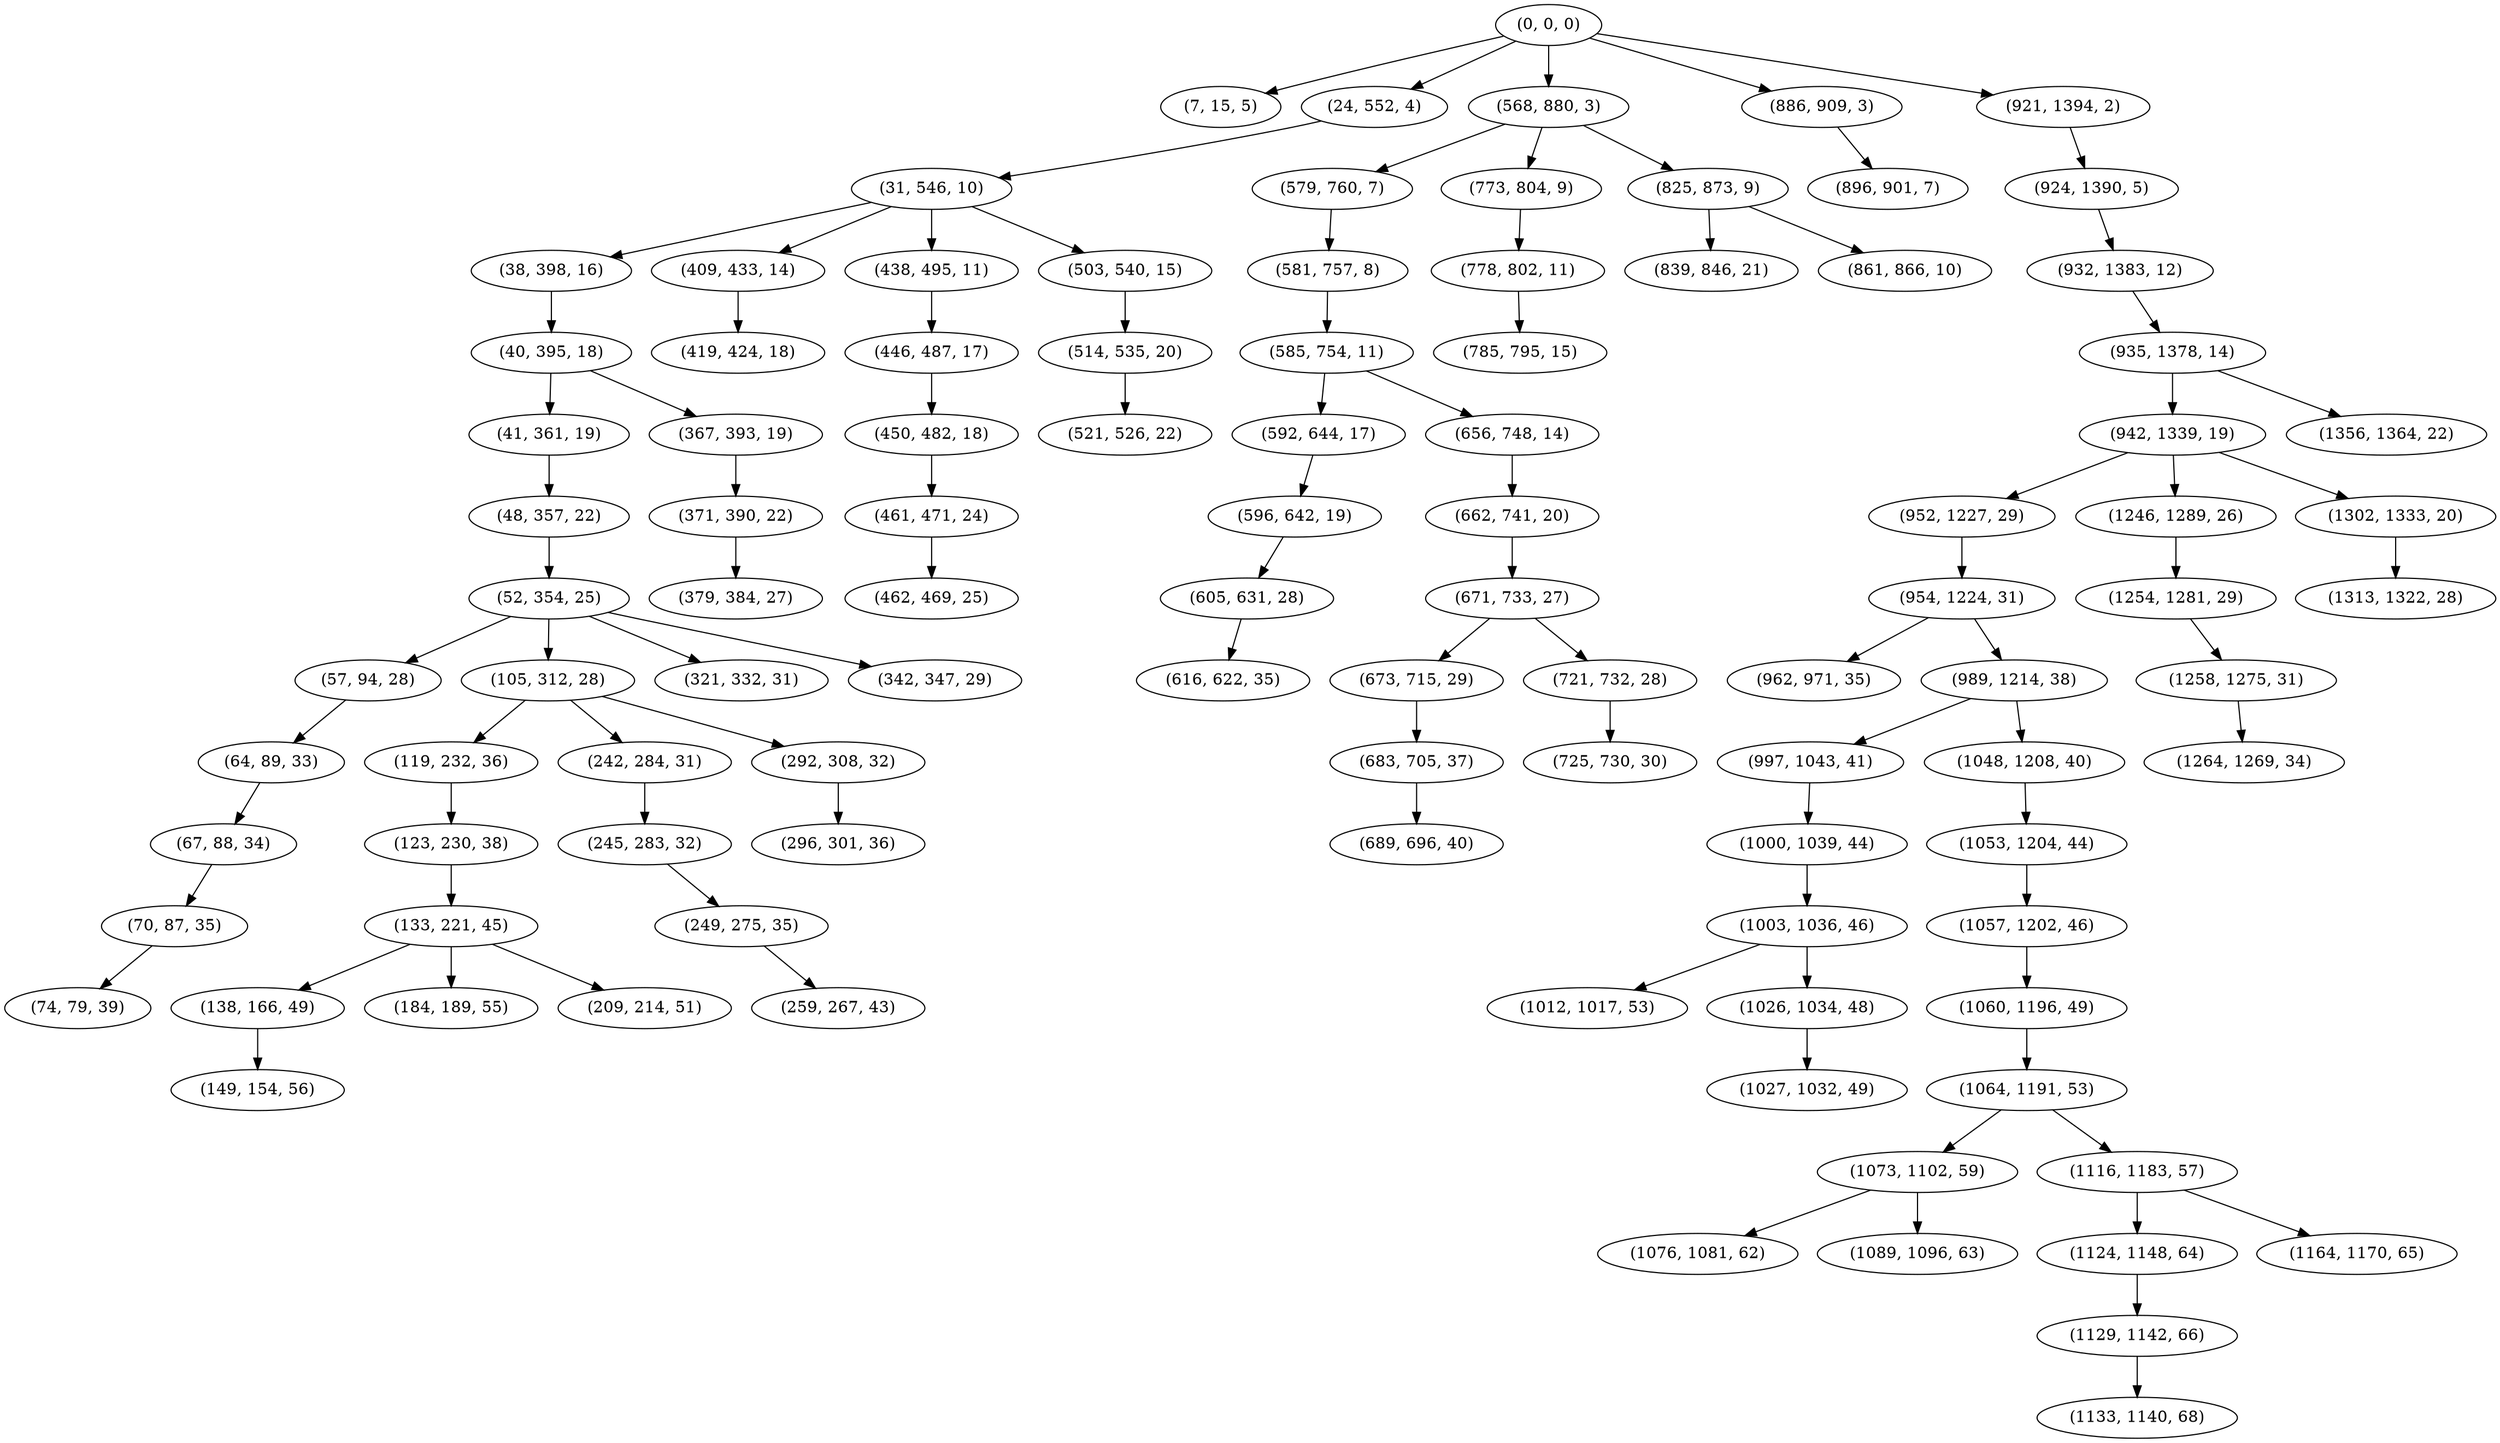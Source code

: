 digraph tree {
    "(0, 0, 0)";
    "(7, 15, 5)";
    "(24, 552, 4)";
    "(31, 546, 10)";
    "(38, 398, 16)";
    "(40, 395, 18)";
    "(41, 361, 19)";
    "(48, 357, 22)";
    "(52, 354, 25)";
    "(57, 94, 28)";
    "(64, 89, 33)";
    "(67, 88, 34)";
    "(70, 87, 35)";
    "(74, 79, 39)";
    "(105, 312, 28)";
    "(119, 232, 36)";
    "(123, 230, 38)";
    "(133, 221, 45)";
    "(138, 166, 49)";
    "(149, 154, 56)";
    "(184, 189, 55)";
    "(209, 214, 51)";
    "(242, 284, 31)";
    "(245, 283, 32)";
    "(249, 275, 35)";
    "(259, 267, 43)";
    "(292, 308, 32)";
    "(296, 301, 36)";
    "(321, 332, 31)";
    "(342, 347, 29)";
    "(367, 393, 19)";
    "(371, 390, 22)";
    "(379, 384, 27)";
    "(409, 433, 14)";
    "(419, 424, 18)";
    "(438, 495, 11)";
    "(446, 487, 17)";
    "(450, 482, 18)";
    "(461, 471, 24)";
    "(462, 469, 25)";
    "(503, 540, 15)";
    "(514, 535, 20)";
    "(521, 526, 22)";
    "(568, 880, 3)";
    "(579, 760, 7)";
    "(581, 757, 8)";
    "(585, 754, 11)";
    "(592, 644, 17)";
    "(596, 642, 19)";
    "(605, 631, 28)";
    "(616, 622, 35)";
    "(656, 748, 14)";
    "(662, 741, 20)";
    "(671, 733, 27)";
    "(673, 715, 29)";
    "(683, 705, 37)";
    "(689, 696, 40)";
    "(721, 732, 28)";
    "(725, 730, 30)";
    "(773, 804, 9)";
    "(778, 802, 11)";
    "(785, 795, 15)";
    "(825, 873, 9)";
    "(839, 846, 21)";
    "(861, 866, 10)";
    "(886, 909, 3)";
    "(896, 901, 7)";
    "(921, 1394, 2)";
    "(924, 1390, 5)";
    "(932, 1383, 12)";
    "(935, 1378, 14)";
    "(942, 1339, 19)";
    "(952, 1227, 29)";
    "(954, 1224, 31)";
    "(962, 971, 35)";
    "(989, 1214, 38)";
    "(997, 1043, 41)";
    "(1000, 1039, 44)";
    "(1003, 1036, 46)";
    "(1012, 1017, 53)";
    "(1026, 1034, 48)";
    "(1027, 1032, 49)";
    "(1048, 1208, 40)";
    "(1053, 1204, 44)";
    "(1057, 1202, 46)";
    "(1060, 1196, 49)";
    "(1064, 1191, 53)";
    "(1073, 1102, 59)";
    "(1076, 1081, 62)";
    "(1089, 1096, 63)";
    "(1116, 1183, 57)";
    "(1124, 1148, 64)";
    "(1129, 1142, 66)";
    "(1133, 1140, 68)";
    "(1164, 1170, 65)";
    "(1246, 1289, 26)";
    "(1254, 1281, 29)";
    "(1258, 1275, 31)";
    "(1264, 1269, 34)";
    "(1302, 1333, 20)";
    "(1313, 1322, 28)";
    "(1356, 1364, 22)";
    "(0, 0, 0)" -> "(7, 15, 5)";
    "(0, 0, 0)" -> "(24, 552, 4)";
    "(0, 0, 0)" -> "(568, 880, 3)";
    "(0, 0, 0)" -> "(886, 909, 3)";
    "(0, 0, 0)" -> "(921, 1394, 2)";
    "(24, 552, 4)" -> "(31, 546, 10)";
    "(31, 546, 10)" -> "(38, 398, 16)";
    "(31, 546, 10)" -> "(409, 433, 14)";
    "(31, 546, 10)" -> "(438, 495, 11)";
    "(31, 546, 10)" -> "(503, 540, 15)";
    "(38, 398, 16)" -> "(40, 395, 18)";
    "(40, 395, 18)" -> "(41, 361, 19)";
    "(40, 395, 18)" -> "(367, 393, 19)";
    "(41, 361, 19)" -> "(48, 357, 22)";
    "(48, 357, 22)" -> "(52, 354, 25)";
    "(52, 354, 25)" -> "(57, 94, 28)";
    "(52, 354, 25)" -> "(105, 312, 28)";
    "(52, 354, 25)" -> "(321, 332, 31)";
    "(52, 354, 25)" -> "(342, 347, 29)";
    "(57, 94, 28)" -> "(64, 89, 33)";
    "(64, 89, 33)" -> "(67, 88, 34)";
    "(67, 88, 34)" -> "(70, 87, 35)";
    "(70, 87, 35)" -> "(74, 79, 39)";
    "(105, 312, 28)" -> "(119, 232, 36)";
    "(105, 312, 28)" -> "(242, 284, 31)";
    "(105, 312, 28)" -> "(292, 308, 32)";
    "(119, 232, 36)" -> "(123, 230, 38)";
    "(123, 230, 38)" -> "(133, 221, 45)";
    "(133, 221, 45)" -> "(138, 166, 49)";
    "(133, 221, 45)" -> "(184, 189, 55)";
    "(133, 221, 45)" -> "(209, 214, 51)";
    "(138, 166, 49)" -> "(149, 154, 56)";
    "(242, 284, 31)" -> "(245, 283, 32)";
    "(245, 283, 32)" -> "(249, 275, 35)";
    "(249, 275, 35)" -> "(259, 267, 43)";
    "(292, 308, 32)" -> "(296, 301, 36)";
    "(367, 393, 19)" -> "(371, 390, 22)";
    "(371, 390, 22)" -> "(379, 384, 27)";
    "(409, 433, 14)" -> "(419, 424, 18)";
    "(438, 495, 11)" -> "(446, 487, 17)";
    "(446, 487, 17)" -> "(450, 482, 18)";
    "(450, 482, 18)" -> "(461, 471, 24)";
    "(461, 471, 24)" -> "(462, 469, 25)";
    "(503, 540, 15)" -> "(514, 535, 20)";
    "(514, 535, 20)" -> "(521, 526, 22)";
    "(568, 880, 3)" -> "(579, 760, 7)";
    "(568, 880, 3)" -> "(773, 804, 9)";
    "(568, 880, 3)" -> "(825, 873, 9)";
    "(579, 760, 7)" -> "(581, 757, 8)";
    "(581, 757, 8)" -> "(585, 754, 11)";
    "(585, 754, 11)" -> "(592, 644, 17)";
    "(585, 754, 11)" -> "(656, 748, 14)";
    "(592, 644, 17)" -> "(596, 642, 19)";
    "(596, 642, 19)" -> "(605, 631, 28)";
    "(605, 631, 28)" -> "(616, 622, 35)";
    "(656, 748, 14)" -> "(662, 741, 20)";
    "(662, 741, 20)" -> "(671, 733, 27)";
    "(671, 733, 27)" -> "(673, 715, 29)";
    "(671, 733, 27)" -> "(721, 732, 28)";
    "(673, 715, 29)" -> "(683, 705, 37)";
    "(683, 705, 37)" -> "(689, 696, 40)";
    "(721, 732, 28)" -> "(725, 730, 30)";
    "(773, 804, 9)" -> "(778, 802, 11)";
    "(778, 802, 11)" -> "(785, 795, 15)";
    "(825, 873, 9)" -> "(839, 846, 21)";
    "(825, 873, 9)" -> "(861, 866, 10)";
    "(886, 909, 3)" -> "(896, 901, 7)";
    "(921, 1394, 2)" -> "(924, 1390, 5)";
    "(924, 1390, 5)" -> "(932, 1383, 12)";
    "(932, 1383, 12)" -> "(935, 1378, 14)";
    "(935, 1378, 14)" -> "(942, 1339, 19)";
    "(935, 1378, 14)" -> "(1356, 1364, 22)";
    "(942, 1339, 19)" -> "(952, 1227, 29)";
    "(942, 1339, 19)" -> "(1246, 1289, 26)";
    "(942, 1339, 19)" -> "(1302, 1333, 20)";
    "(952, 1227, 29)" -> "(954, 1224, 31)";
    "(954, 1224, 31)" -> "(962, 971, 35)";
    "(954, 1224, 31)" -> "(989, 1214, 38)";
    "(989, 1214, 38)" -> "(997, 1043, 41)";
    "(989, 1214, 38)" -> "(1048, 1208, 40)";
    "(997, 1043, 41)" -> "(1000, 1039, 44)";
    "(1000, 1039, 44)" -> "(1003, 1036, 46)";
    "(1003, 1036, 46)" -> "(1012, 1017, 53)";
    "(1003, 1036, 46)" -> "(1026, 1034, 48)";
    "(1026, 1034, 48)" -> "(1027, 1032, 49)";
    "(1048, 1208, 40)" -> "(1053, 1204, 44)";
    "(1053, 1204, 44)" -> "(1057, 1202, 46)";
    "(1057, 1202, 46)" -> "(1060, 1196, 49)";
    "(1060, 1196, 49)" -> "(1064, 1191, 53)";
    "(1064, 1191, 53)" -> "(1073, 1102, 59)";
    "(1064, 1191, 53)" -> "(1116, 1183, 57)";
    "(1073, 1102, 59)" -> "(1076, 1081, 62)";
    "(1073, 1102, 59)" -> "(1089, 1096, 63)";
    "(1116, 1183, 57)" -> "(1124, 1148, 64)";
    "(1116, 1183, 57)" -> "(1164, 1170, 65)";
    "(1124, 1148, 64)" -> "(1129, 1142, 66)";
    "(1129, 1142, 66)" -> "(1133, 1140, 68)";
    "(1246, 1289, 26)" -> "(1254, 1281, 29)";
    "(1254, 1281, 29)" -> "(1258, 1275, 31)";
    "(1258, 1275, 31)" -> "(1264, 1269, 34)";
    "(1302, 1333, 20)" -> "(1313, 1322, 28)";
}

